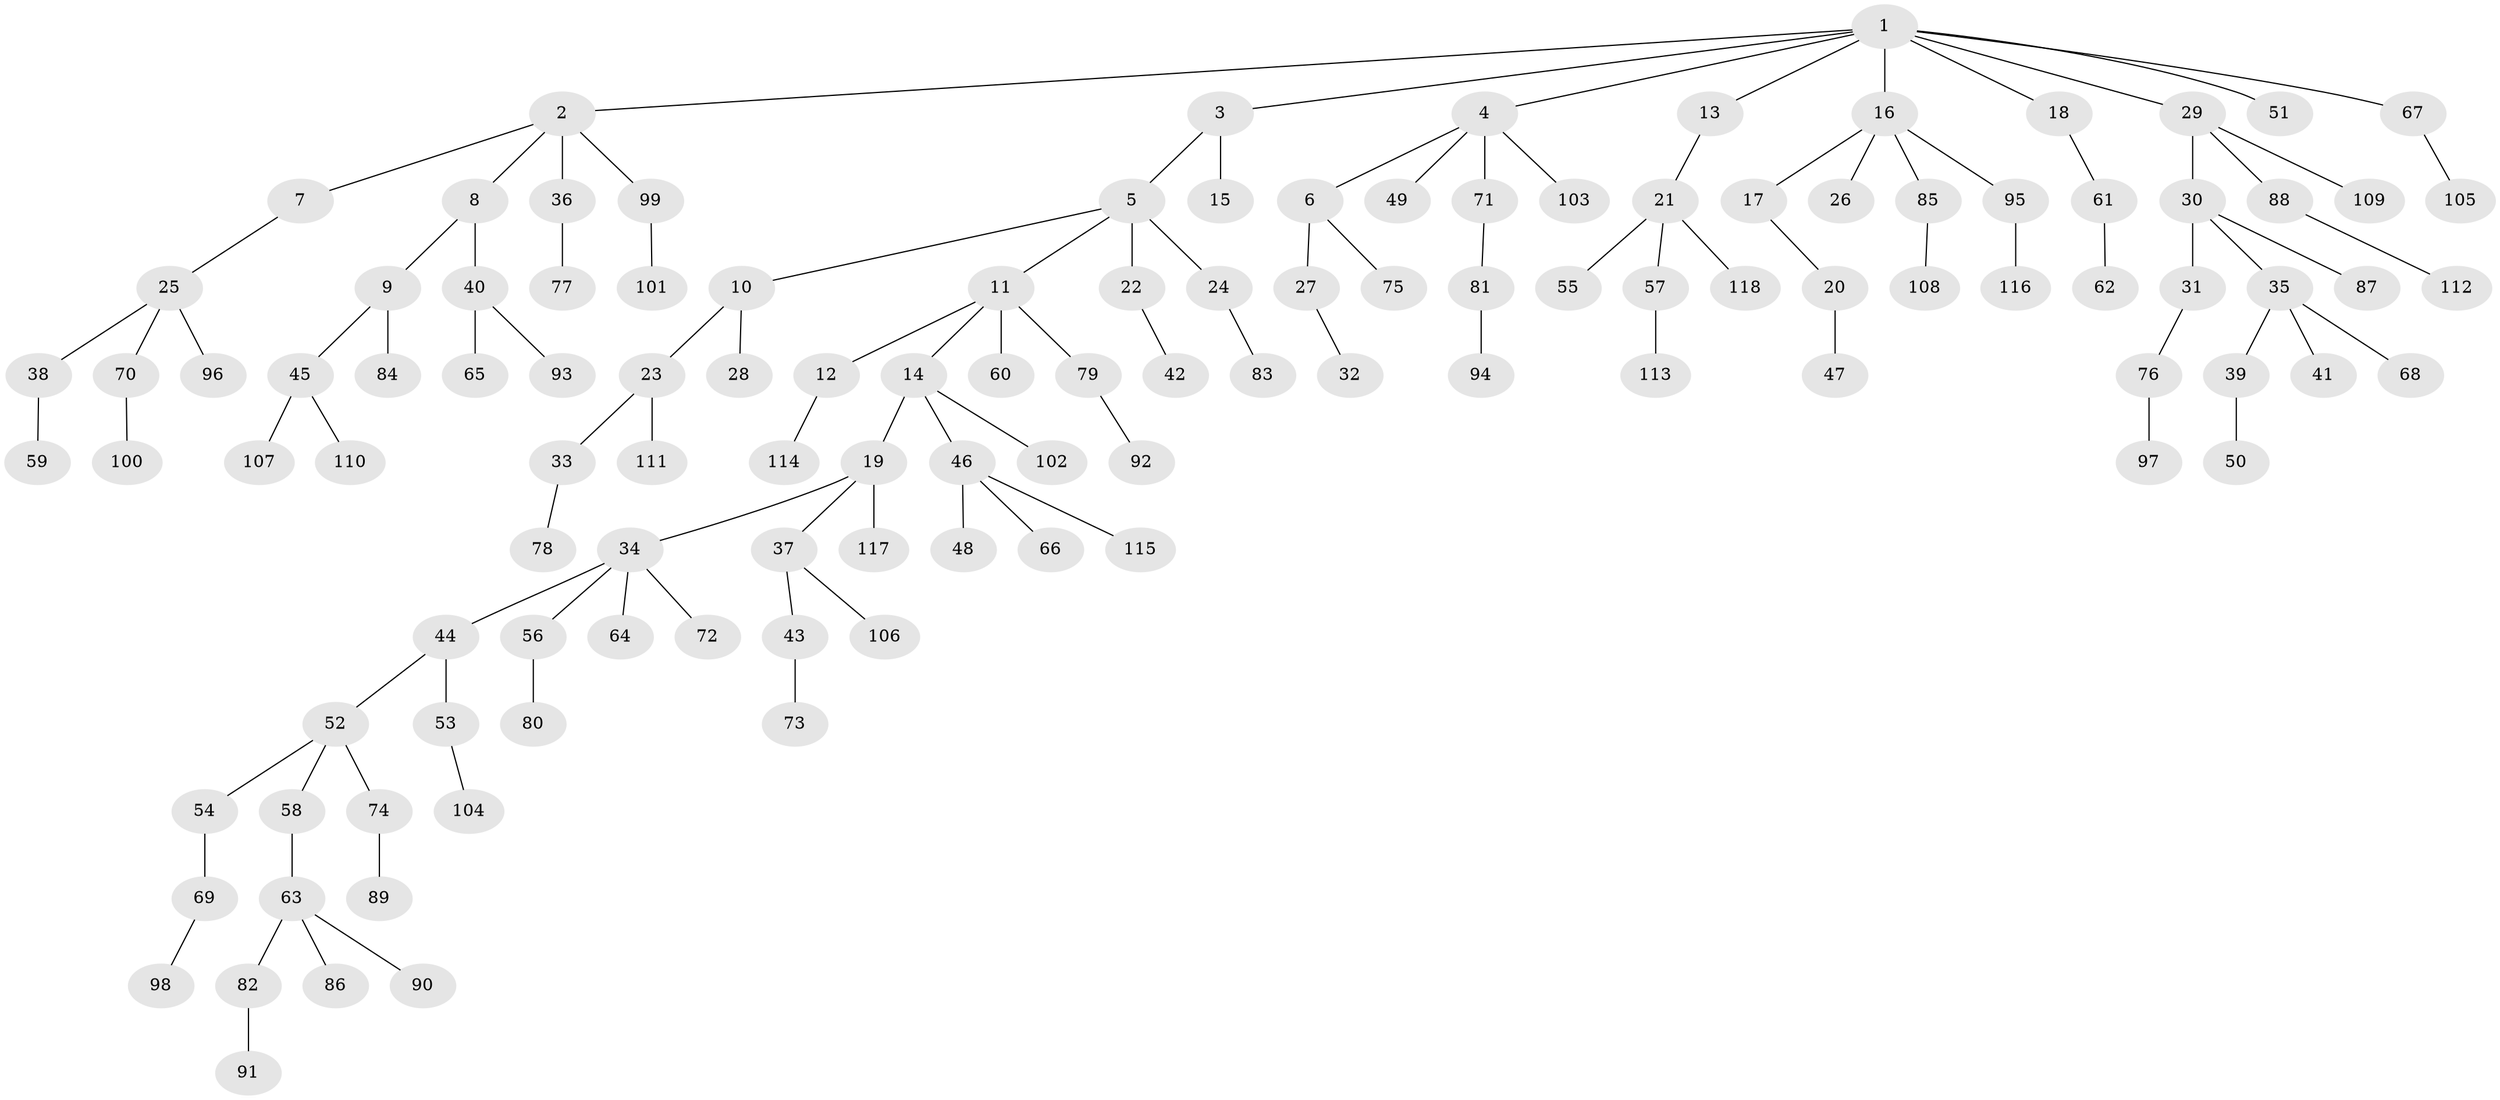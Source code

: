 // coarse degree distribution, {5: 0.03389830508474576, 3: 0.1864406779661017, 2: 0.2542372881355932, 4: 0.03389830508474576, 1: 0.4745762711864407, 7: 0.01694915254237288}
// Generated by graph-tools (version 1.1) at 2025/45/03/06/25 01:45:10]
// undirected, 118 vertices, 117 edges
graph export_dot {
graph [start="1"]
  node [color=gray90,style=filled];
  1;
  2;
  3;
  4;
  5;
  6;
  7;
  8;
  9;
  10;
  11;
  12;
  13;
  14;
  15;
  16;
  17;
  18;
  19;
  20;
  21;
  22;
  23;
  24;
  25;
  26;
  27;
  28;
  29;
  30;
  31;
  32;
  33;
  34;
  35;
  36;
  37;
  38;
  39;
  40;
  41;
  42;
  43;
  44;
  45;
  46;
  47;
  48;
  49;
  50;
  51;
  52;
  53;
  54;
  55;
  56;
  57;
  58;
  59;
  60;
  61;
  62;
  63;
  64;
  65;
  66;
  67;
  68;
  69;
  70;
  71;
  72;
  73;
  74;
  75;
  76;
  77;
  78;
  79;
  80;
  81;
  82;
  83;
  84;
  85;
  86;
  87;
  88;
  89;
  90;
  91;
  92;
  93;
  94;
  95;
  96;
  97;
  98;
  99;
  100;
  101;
  102;
  103;
  104;
  105;
  106;
  107;
  108;
  109;
  110;
  111;
  112;
  113;
  114;
  115;
  116;
  117;
  118;
  1 -- 2;
  1 -- 3;
  1 -- 4;
  1 -- 13;
  1 -- 16;
  1 -- 18;
  1 -- 29;
  1 -- 51;
  1 -- 67;
  2 -- 7;
  2 -- 8;
  2 -- 36;
  2 -- 99;
  3 -- 5;
  3 -- 15;
  4 -- 6;
  4 -- 49;
  4 -- 71;
  4 -- 103;
  5 -- 10;
  5 -- 11;
  5 -- 22;
  5 -- 24;
  6 -- 27;
  6 -- 75;
  7 -- 25;
  8 -- 9;
  8 -- 40;
  9 -- 45;
  9 -- 84;
  10 -- 23;
  10 -- 28;
  11 -- 12;
  11 -- 14;
  11 -- 60;
  11 -- 79;
  12 -- 114;
  13 -- 21;
  14 -- 19;
  14 -- 46;
  14 -- 102;
  16 -- 17;
  16 -- 26;
  16 -- 85;
  16 -- 95;
  17 -- 20;
  18 -- 61;
  19 -- 34;
  19 -- 37;
  19 -- 117;
  20 -- 47;
  21 -- 55;
  21 -- 57;
  21 -- 118;
  22 -- 42;
  23 -- 33;
  23 -- 111;
  24 -- 83;
  25 -- 38;
  25 -- 70;
  25 -- 96;
  27 -- 32;
  29 -- 30;
  29 -- 88;
  29 -- 109;
  30 -- 31;
  30 -- 35;
  30 -- 87;
  31 -- 76;
  33 -- 78;
  34 -- 44;
  34 -- 56;
  34 -- 64;
  34 -- 72;
  35 -- 39;
  35 -- 41;
  35 -- 68;
  36 -- 77;
  37 -- 43;
  37 -- 106;
  38 -- 59;
  39 -- 50;
  40 -- 65;
  40 -- 93;
  43 -- 73;
  44 -- 52;
  44 -- 53;
  45 -- 107;
  45 -- 110;
  46 -- 48;
  46 -- 66;
  46 -- 115;
  52 -- 54;
  52 -- 58;
  52 -- 74;
  53 -- 104;
  54 -- 69;
  56 -- 80;
  57 -- 113;
  58 -- 63;
  61 -- 62;
  63 -- 82;
  63 -- 86;
  63 -- 90;
  67 -- 105;
  69 -- 98;
  70 -- 100;
  71 -- 81;
  74 -- 89;
  76 -- 97;
  79 -- 92;
  81 -- 94;
  82 -- 91;
  85 -- 108;
  88 -- 112;
  95 -- 116;
  99 -- 101;
}
